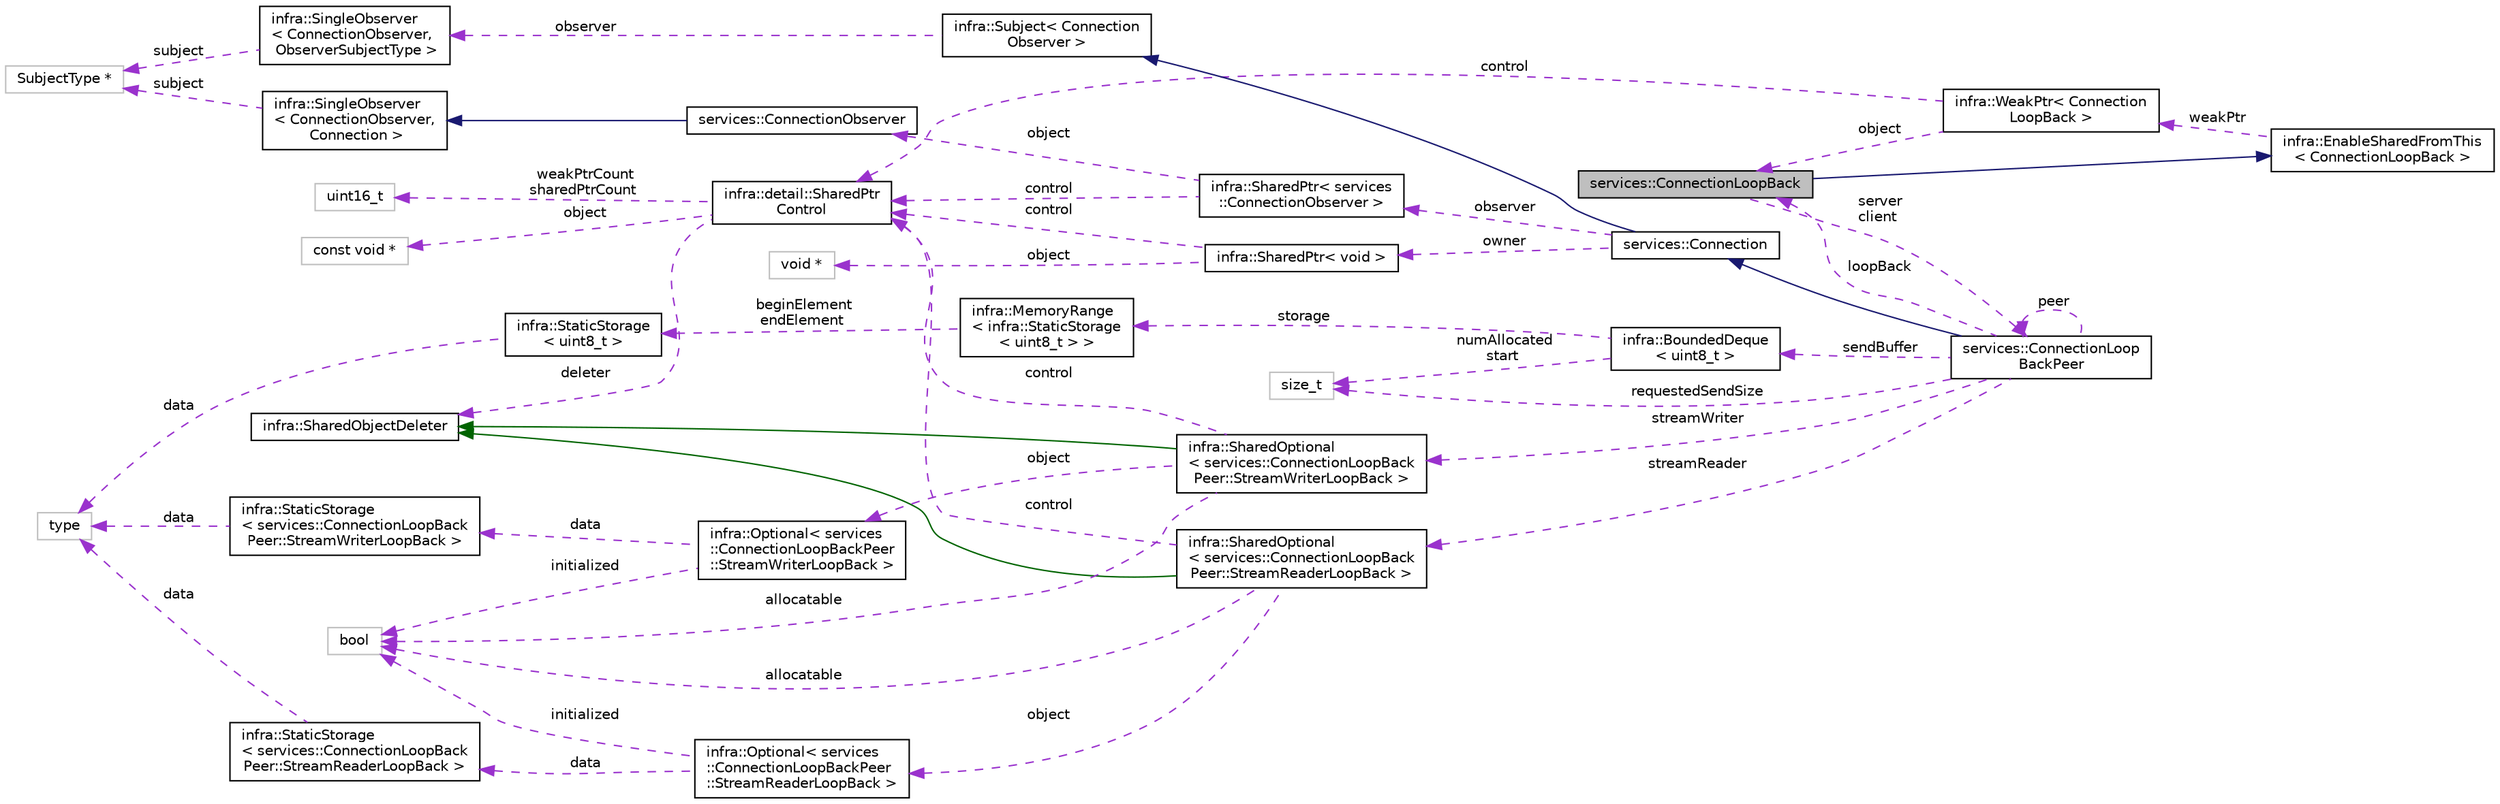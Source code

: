 digraph "services::ConnectionLoopBack"
{
 // INTERACTIVE_SVG=YES
  edge [fontname="Helvetica",fontsize="10",labelfontname="Helvetica",labelfontsize="10"];
  node [fontname="Helvetica",fontsize="10",shape=record];
  rankdir="LR";
  Node2 [label="services::ConnectionLoopBack",height=0.2,width=0.4,color="black", fillcolor="grey75", style="filled", fontcolor="black"];
  Node3 -> Node2 [dir="back",color="midnightblue",fontsize="10",style="solid",fontname="Helvetica"];
  Node3 [label="infra::EnableSharedFromThis\l\< ConnectionLoopBack \>",height=0.2,width=0.4,color="black", fillcolor="white", style="filled",URL="$dd/df1/classinfra_1_1_enable_shared_from_this.html"];
  Node4 -> Node3 [dir="back",color="darkorchid3",fontsize="10",style="dashed",label=" weakPtr" ,fontname="Helvetica"];
  Node4 [label="infra::WeakPtr\< Connection\lLoopBack \>",height=0.2,width=0.4,color="black", fillcolor="white", style="filled",URL="$d3/daa/classinfra_1_1_weak_ptr.html"];
  Node2 -> Node4 [dir="back",color="darkorchid3",fontsize="10",style="dashed",label=" object" ,fontname="Helvetica"];
  Node5 -> Node4 [dir="back",color="darkorchid3",fontsize="10",style="dashed",label=" control" ,fontname="Helvetica"];
  Node5 [label="infra::detail::SharedPtr\lControl",height=0.2,width=0.4,color="black", fillcolor="white", style="filled",URL="$dd/d9a/classinfra_1_1detail_1_1_shared_ptr_control.html"];
  Node6 -> Node5 [dir="back",color="darkorchid3",fontsize="10",style="dashed",label=" object" ,fontname="Helvetica"];
  Node6 [label="const void *",height=0.2,width=0.4,color="grey75", fillcolor="white", style="filled"];
  Node7 -> Node5 [dir="back",color="darkorchid3",fontsize="10",style="dashed",label=" weakPtrCount\nsharedPtrCount" ,fontname="Helvetica"];
  Node7 [label="uint16_t",height=0.2,width=0.4,color="grey75", fillcolor="white", style="filled"];
  Node8 -> Node5 [dir="back",color="darkorchid3",fontsize="10",style="dashed",label=" deleter" ,fontname="Helvetica"];
  Node8 [label="infra::SharedObjectDeleter",height=0.2,width=0.4,color="black", fillcolor="white", style="filled",URL="$da/dcd/classinfra_1_1_shared_object_deleter.html"];
  Node9 -> Node2 [dir="back",color="darkorchid3",fontsize="10",style="dashed",label=" server\nclient" ,fontname="Helvetica"];
  Node9 [label="services::ConnectionLoop\lBackPeer",height=0.2,width=0.4,color="black", fillcolor="white", style="filled",URL="$d7/dff/classservices_1_1_connection_loop_back_peer.html"];
  Node10 -> Node9 [dir="back",color="midnightblue",fontsize="10",style="solid",fontname="Helvetica"];
  Node10 [label="services::Connection",height=0.2,width=0.4,color="black", fillcolor="white", style="filled",URL="$d0/dde/classservices_1_1_connection.html"];
  Node11 -> Node10 [dir="back",color="midnightblue",fontsize="10",style="solid",fontname="Helvetica"];
  Node11 [label="infra::Subject\< Connection\lObserver \>",height=0.2,width=0.4,color="black", fillcolor="white", style="filled",URL="$d1/db2/classinfra_1_1_subject.html"];
  Node12 -> Node11 [dir="back",color="darkorchid3",fontsize="10",style="dashed",label=" observer" ,fontname="Helvetica"];
  Node12 [label="infra::SingleObserver\l\< ConnectionObserver,\l ObserverSubjectType \>",height=0.2,width=0.4,color="black", fillcolor="white", style="filled",URL="$dc/d4c/classinfra_1_1_single_observer.html"];
  Node13 -> Node12 [dir="back",color="darkorchid3",fontsize="10",style="dashed",label=" subject" ,fontname="Helvetica"];
  Node13 [label="SubjectType *",height=0.2,width=0.4,color="grey75", fillcolor="white", style="filled"];
  Node14 -> Node10 [dir="back",color="darkorchid3",fontsize="10",style="dashed",label=" observer" ,fontname="Helvetica"];
  Node14 [label="infra::SharedPtr\< services\l::ConnectionObserver \>",height=0.2,width=0.4,color="black", fillcolor="white", style="filled",URL="$d1/d17/classinfra_1_1_shared_ptr.html"];
  Node15 -> Node14 [dir="back",color="darkorchid3",fontsize="10",style="dashed",label=" object" ,fontname="Helvetica"];
  Node15 [label="services::ConnectionObserver",height=0.2,width=0.4,color="black", fillcolor="white", style="filled",URL="$dc/de5/classservices_1_1_connection_observer.html"];
  Node16 -> Node15 [dir="back",color="midnightblue",fontsize="10",style="solid",fontname="Helvetica"];
  Node16 [label="infra::SingleObserver\l\< ConnectionObserver,\l Connection \>",height=0.2,width=0.4,color="black", fillcolor="white", style="filled",URL="$dc/d4c/classinfra_1_1_single_observer.html"];
  Node13 -> Node16 [dir="back",color="darkorchid3",fontsize="10",style="dashed",label=" subject" ,fontname="Helvetica"];
  Node5 -> Node14 [dir="back",color="darkorchid3",fontsize="10",style="dashed",label=" control" ,fontname="Helvetica"];
  Node17 -> Node10 [dir="back",color="darkorchid3",fontsize="10",style="dashed",label=" owner" ,fontname="Helvetica"];
  Node17 [label="infra::SharedPtr\< void \>",height=0.2,width=0.4,color="black", fillcolor="white", style="filled",URL="$d1/d17/classinfra_1_1_shared_ptr.html"];
  Node5 -> Node17 [dir="back",color="darkorchid3",fontsize="10",style="dashed",label=" control" ,fontname="Helvetica"];
  Node18 -> Node17 [dir="back",color="darkorchid3",fontsize="10",style="dashed",label=" object" ,fontname="Helvetica"];
  Node18 [label="void *",height=0.2,width=0.4,color="grey75", fillcolor="white", style="filled"];
  Node2 -> Node9 [dir="back",color="darkorchid3",fontsize="10",style="dashed",label=" loopBack" ,fontname="Helvetica"];
  Node19 -> Node9 [dir="back",color="darkorchid3",fontsize="10",style="dashed",label=" streamWriter" ,fontname="Helvetica"];
  Node19 [label="infra::SharedOptional\l\< services::ConnectionLoopBack\lPeer::StreamWriterLoopBack \>",height=0.2,width=0.4,color="black", fillcolor="white", style="filled",URL="$d1/d7f/classinfra_1_1_shared_optional.html"];
  Node8 -> Node19 [dir="back",color="darkgreen",fontsize="10",style="solid",fontname="Helvetica"];
  Node20 -> Node19 [dir="back",color="darkorchid3",fontsize="10",style="dashed",label=" object" ,fontname="Helvetica"];
  Node20 [label="infra::Optional\< services\l::ConnectionLoopBackPeer\l::StreamWriterLoopBack \>",height=0.2,width=0.4,color="black", fillcolor="white", style="filled",URL="$dc/df7/classinfra_1_1_optional.html"];
  Node21 -> Node20 [dir="back",color="darkorchid3",fontsize="10",style="dashed",label=" data" ,fontname="Helvetica"];
  Node21 [label="infra::StaticStorage\l\< services::ConnectionLoopBack\lPeer::StreamWriterLoopBack \>",height=0.2,width=0.4,color="black", fillcolor="white", style="filled",URL="$d0/d8c/classinfra_1_1_static_storage.html"];
  Node22 -> Node21 [dir="back",color="darkorchid3",fontsize="10",style="dashed",label=" data" ,fontname="Helvetica"];
  Node22 [label="type",height=0.2,width=0.4,color="grey75", fillcolor="white", style="filled"];
  Node23 -> Node20 [dir="back",color="darkorchid3",fontsize="10",style="dashed",label=" initialized" ,fontname="Helvetica"];
  Node23 [label="bool",height=0.2,width=0.4,color="grey75", fillcolor="white", style="filled"];
  Node5 -> Node19 [dir="back",color="darkorchid3",fontsize="10",style="dashed",label=" control" ,fontname="Helvetica"];
  Node23 -> Node19 [dir="back",color="darkorchid3",fontsize="10",style="dashed",label=" allocatable" ,fontname="Helvetica"];
  Node9 -> Node9 [dir="back",color="darkorchid3",fontsize="10",style="dashed",label=" peer" ,fontname="Helvetica"];
  Node24 -> Node9 [dir="back",color="darkorchid3",fontsize="10",style="dashed",label=" streamReader" ,fontname="Helvetica"];
  Node24 [label="infra::SharedOptional\l\< services::ConnectionLoopBack\lPeer::StreamReaderLoopBack \>",height=0.2,width=0.4,color="black", fillcolor="white", style="filled",URL="$d1/d7f/classinfra_1_1_shared_optional.html"];
  Node8 -> Node24 [dir="back",color="darkgreen",fontsize="10",style="solid",fontname="Helvetica"];
  Node25 -> Node24 [dir="back",color="darkorchid3",fontsize="10",style="dashed",label=" object" ,fontname="Helvetica"];
  Node25 [label="infra::Optional\< services\l::ConnectionLoopBackPeer\l::StreamReaderLoopBack \>",height=0.2,width=0.4,color="black", fillcolor="white", style="filled",URL="$dc/df7/classinfra_1_1_optional.html"];
  Node26 -> Node25 [dir="back",color="darkorchid3",fontsize="10",style="dashed",label=" data" ,fontname="Helvetica"];
  Node26 [label="infra::StaticStorage\l\< services::ConnectionLoopBack\lPeer::StreamReaderLoopBack \>",height=0.2,width=0.4,color="black", fillcolor="white", style="filled",URL="$d0/d8c/classinfra_1_1_static_storage.html"];
  Node22 -> Node26 [dir="back",color="darkorchid3",fontsize="10",style="dashed",label=" data" ,fontname="Helvetica"];
  Node23 -> Node25 [dir="back",color="darkorchid3",fontsize="10",style="dashed",label=" initialized" ,fontname="Helvetica"];
  Node5 -> Node24 [dir="back",color="darkorchid3",fontsize="10",style="dashed",label=" control" ,fontname="Helvetica"];
  Node23 -> Node24 [dir="back",color="darkorchid3",fontsize="10",style="dashed",label=" allocatable" ,fontname="Helvetica"];
  Node27 -> Node9 [dir="back",color="darkorchid3",fontsize="10",style="dashed",label=" requestedSendSize" ,fontname="Helvetica"];
  Node27 [label="size_t",height=0.2,width=0.4,color="grey75", fillcolor="white", style="filled"];
  Node28 -> Node9 [dir="back",color="darkorchid3",fontsize="10",style="dashed",label=" sendBuffer" ,fontname="Helvetica"];
  Node28 [label="infra::BoundedDeque\l\< uint8_t \>",height=0.2,width=0.4,color="black", fillcolor="white", style="filled",URL="$d5/db7/classinfra_1_1_bounded_deque.html"];
  Node29 -> Node28 [dir="back",color="darkorchid3",fontsize="10",style="dashed",label=" storage" ,fontname="Helvetica"];
  Node29 [label="infra::MemoryRange\l\< infra::StaticStorage\l\< uint8_t \> \>",height=0.2,width=0.4,color="black", fillcolor="white", style="filled",URL="$d0/d6d/classinfra_1_1_memory_range.html"];
  Node30 -> Node29 [dir="back",color="darkorchid3",fontsize="10",style="dashed",label=" beginElement\nendElement" ,fontname="Helvetica"];
  Node30 [label="infra::StaticStorage\l\< uint8_t \>",height=0.2,width=0.4,color="black", fillcolor="white", style="filled",URL="$d0/d8c/classinfra_1_1_static_storage.html"];
  Node22 -> Node30 [dir="back",color="darkorchid3",fontsize="10",style="dashed",label=" data" ,fontname="Helvetica"];
  Node27 -> Node28 [dir="back",color="darkorchid3",fontsize="10",style="dashed",label=" numAllocated\nstart" ,fontname="Helvetica"];
}
